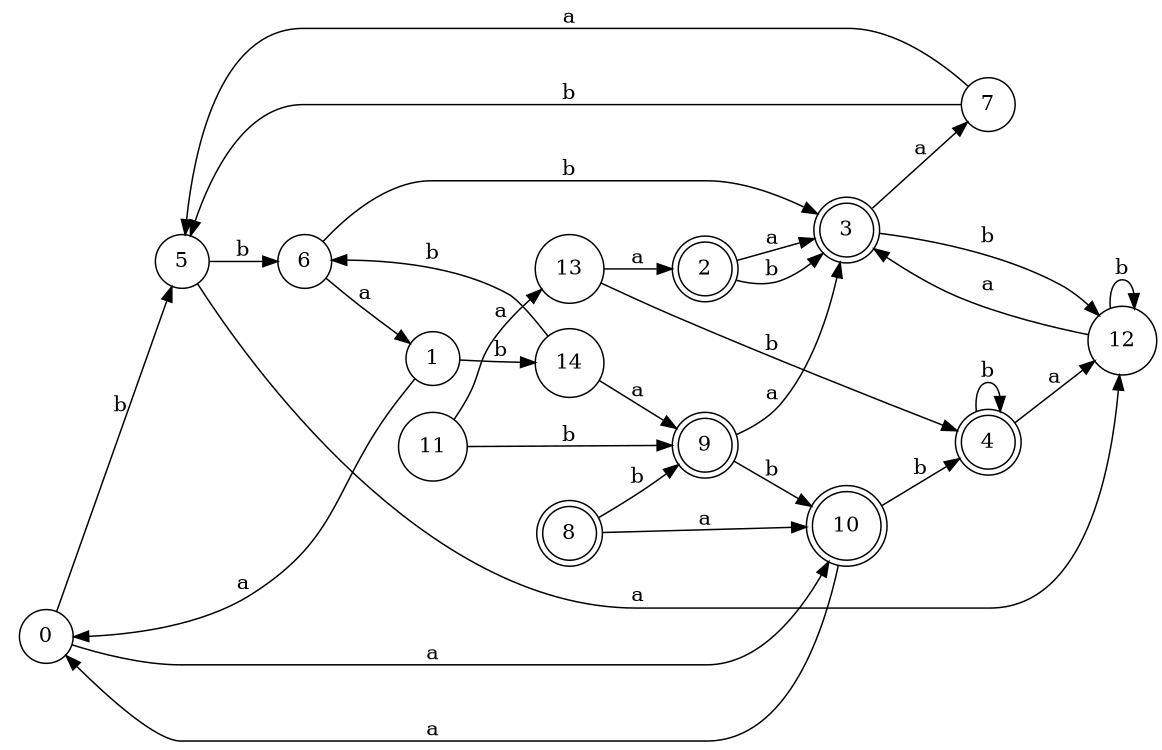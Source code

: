digraph n12_1 {
__start0 [label="" shape="none"];

rankdir=LR;
size="8,5";

s0 [style="filled", color="black", fillcolor="white" shape="circle", label="0"];
s1 [style="filled", color="black", fillcolor="white" shape="circle", label="1"];
s2 [style="rounded,filled", color="black", fillcolor="white" shape="doublecircle", label="2"];
s3 [style="rounded,filled", color="black", fillcolor="white" shape="doublecircle", label="3"];
s4 [style="rounded,filled", color="black", fillcolor="white" shape="doublecircle", label="4"];
s5 [style="filled", color="black", fillcolor="white" shape="circle", label="5"];
s6 [style="filled", color="black", fillcolor="white" shape="circle", label="6"];
s7 [style="filled", color="black", fillcolor="white" shape="circle", label="7"];
s8 [style="rounded,filled", color="black", fillcolor="white" shape="doublecircle", label="8"];
s9 [style="rounded,filled", color="black", fillcolor="white" shape="doublecircle", label="9"];
s10 [style="rounded,filled", color="black", fillcolor="white" shape="doublecircle", label="10"];
s11 [style="filled", color="black", fillcolor="white" shape="circle", label="11"];
s12 [style="filled", color="black", fillcolor="white" shape="circle", label="12"];
s13 [style="filled", color="black", fillcolor="white" shape="circle", label="13"];
s14 [style="filled", color="black", fillcolor="white" shape="circle", label="14"];
s0 -> s10 [label="a"];
s0 -> s5 [label="b"];
s1 -> s0 [label="a"];
s1 -> s14 [label="b"];
s2 -> s3 [label="a"];
s2 -> s3 [label="b"];
s3 -> s7 [label="a"];
s3 -> s12 [label="b"];
s4 -> s12 [label="a"];
s4 -> s4 [label="b"];
s5 -> s12 [label="a"];
s5 -> s6 [label="b"];
s6 -> s1 [label="a"];
s6 -> s3 [label="b"];
s7 -> s5 [label="a"];
s7 -> s5 [label="b"];
s8 -> s10 [label="a"];
s8 -> s9 [label="b"];
s9 -> s3 [label="a"];
s9 -> s10 [label="b"];
s10 -> s0 [label="a"];
s10 -> s4 [label="b"];
s11 -> s13 [label="a"];
s11 -> s9 [label="b"];
s12 -> s3 [label="a"];
s12 -> s12 [label="b"];
s13 -> s2 [label="a"];
s13 -> s4 [label="b"];
s14 -> s9 [label="a"];
s14 -> s6 [label="b"];

}